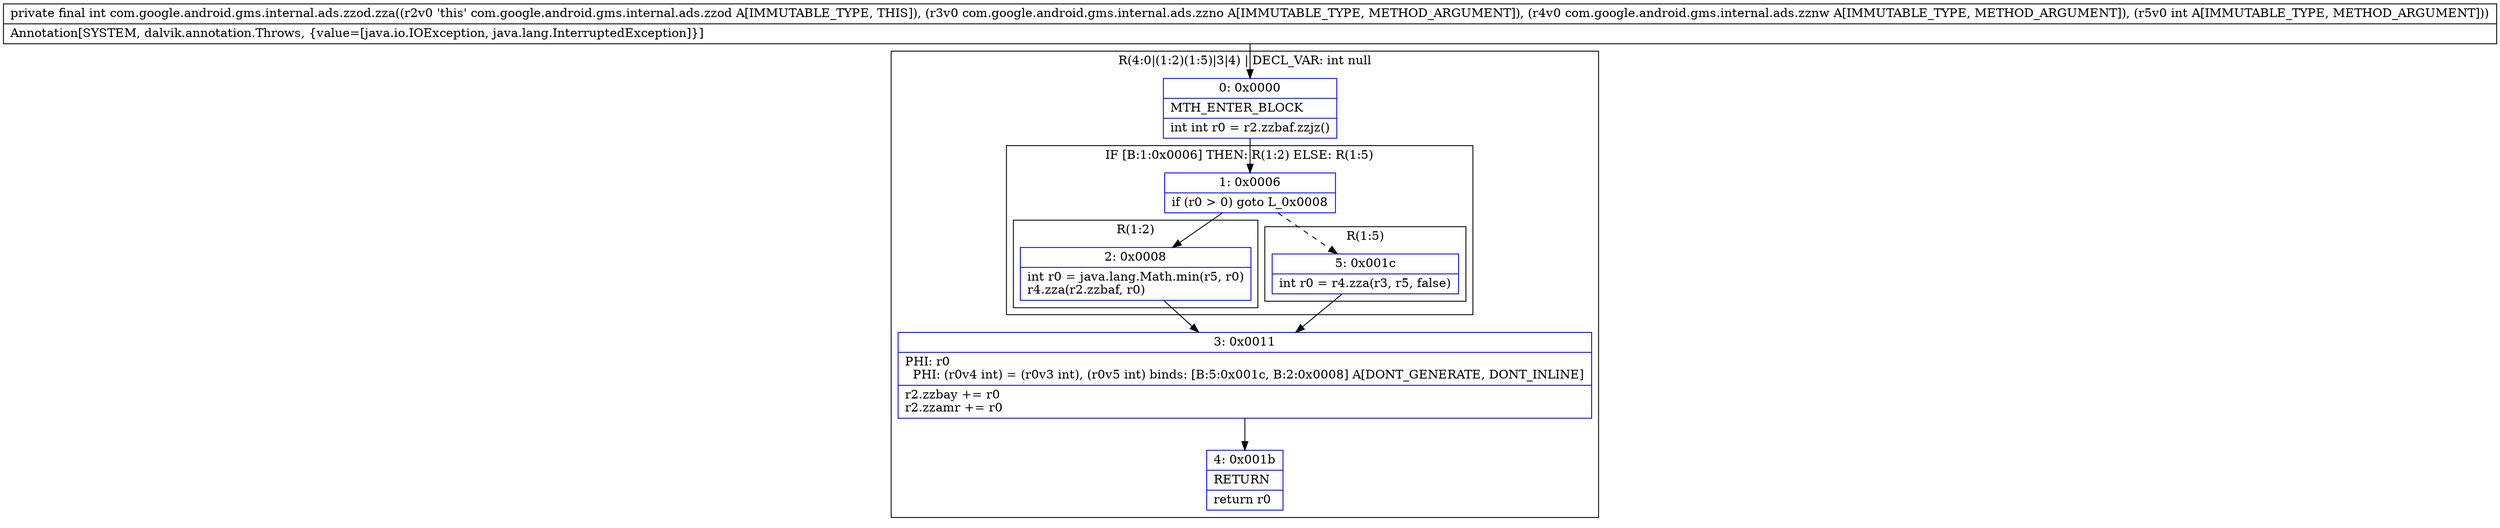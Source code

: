 digraph "CFG forcom.google.android.gms.internal.ads.zzod.zza(Lcom\/google\/android\/gms\/internal\/ads\/zzno;Lcom\/google\/android\/gms\/internal\/ads\/zznw;I)I" {
subgraph cluster_Region_1391241792 {
label = "R(4:0|(1:2)(1:5)|3|4) | DECL_VAR: int null\l";
node [shape=record,color=blue];
Node_0 [shape=record,label="{0\:\ 0x0000|MTH_ENTER_BLOCK\l|int int r0 = r2.zzbaf.zzjz()\l}"];
subgraph cluster_IfRegion_1451999141 {
label = "IF [B:1:0x0006] THEN: R(1:2) ELSE: R(1:5)";
node [shape=record,color=blue];
Node_1 [shape=record,label="{1\:\ 0x0006|if (r0 \> 0) goto L_0x0008\l}"];
subgraph cluster_Region_1904151895 {
label = "R(1:2)";
node [shape=record,color=blue];
Node_2 [shape=record,label="{2\:\ 0x0008|int r0 = java.lang.Math.min(r5, r0)\lr4.zza(r2.zzbaf, r0)\l}"];
}
subgraph cluster_Region_1937114826 {
label = "R(1:5)";
node [shape=record,color=blue];
Node_5 [shape=record,label="{5\:\ 0x001c|int r0 = r4.zza(r3, r5, false)\l}"];
}
}
Node_3 [shape=record,label="{3\:\ 0x0011|PHI: r0 \l  PHI: (r0v4 int) = (r0v3 int), (r0v5 int) binds: [B:5:0x001c, B:2:0x0008] A[DONT_GENERATE, DONT_INLINE]\l|r2.zzbay += r0\lr2.zzamr += r0\l}"];
Node_4 [shape=record,label="{4\:\ 0x001b|RETURN\l|return r0\l}"];
}
MethodNode[shape=record,label="{private final int com.google.android.gms.internal.ads.zzod.zza((r2v0 'this' com.google.android.gms.internal.ads.zzod A[IMMUTABLE_TYPE, THIS]), (r3v0 com.google.android.gms.internal.ads.zzno A[IMMUTABLE_TYPE, METHOD_ARGUMENT]), (r4v0 com.google.android.gms.internal.ads.zznw A[IMMUTABLE_TYPE, METHOD_ARGUMENT]), (r5v0 int A[IMMUTABLE_TYPE, METHOD_ARGUMENT]))  | Annotation[SYSTEM, dalvik.annotation.Throws, \{value=[java.io.IOException, java.lang.InterruptedException]\}]\l}"];
MethodNode -> Node_0;
Node_0 -> Node_1;
Node_1 -> Node_2;
Node_1 -> Node_5[style=dashed];
Node_2 -> Node_3;
Node_5 -> Node_3;
Node_3 -> Node_4;
}

